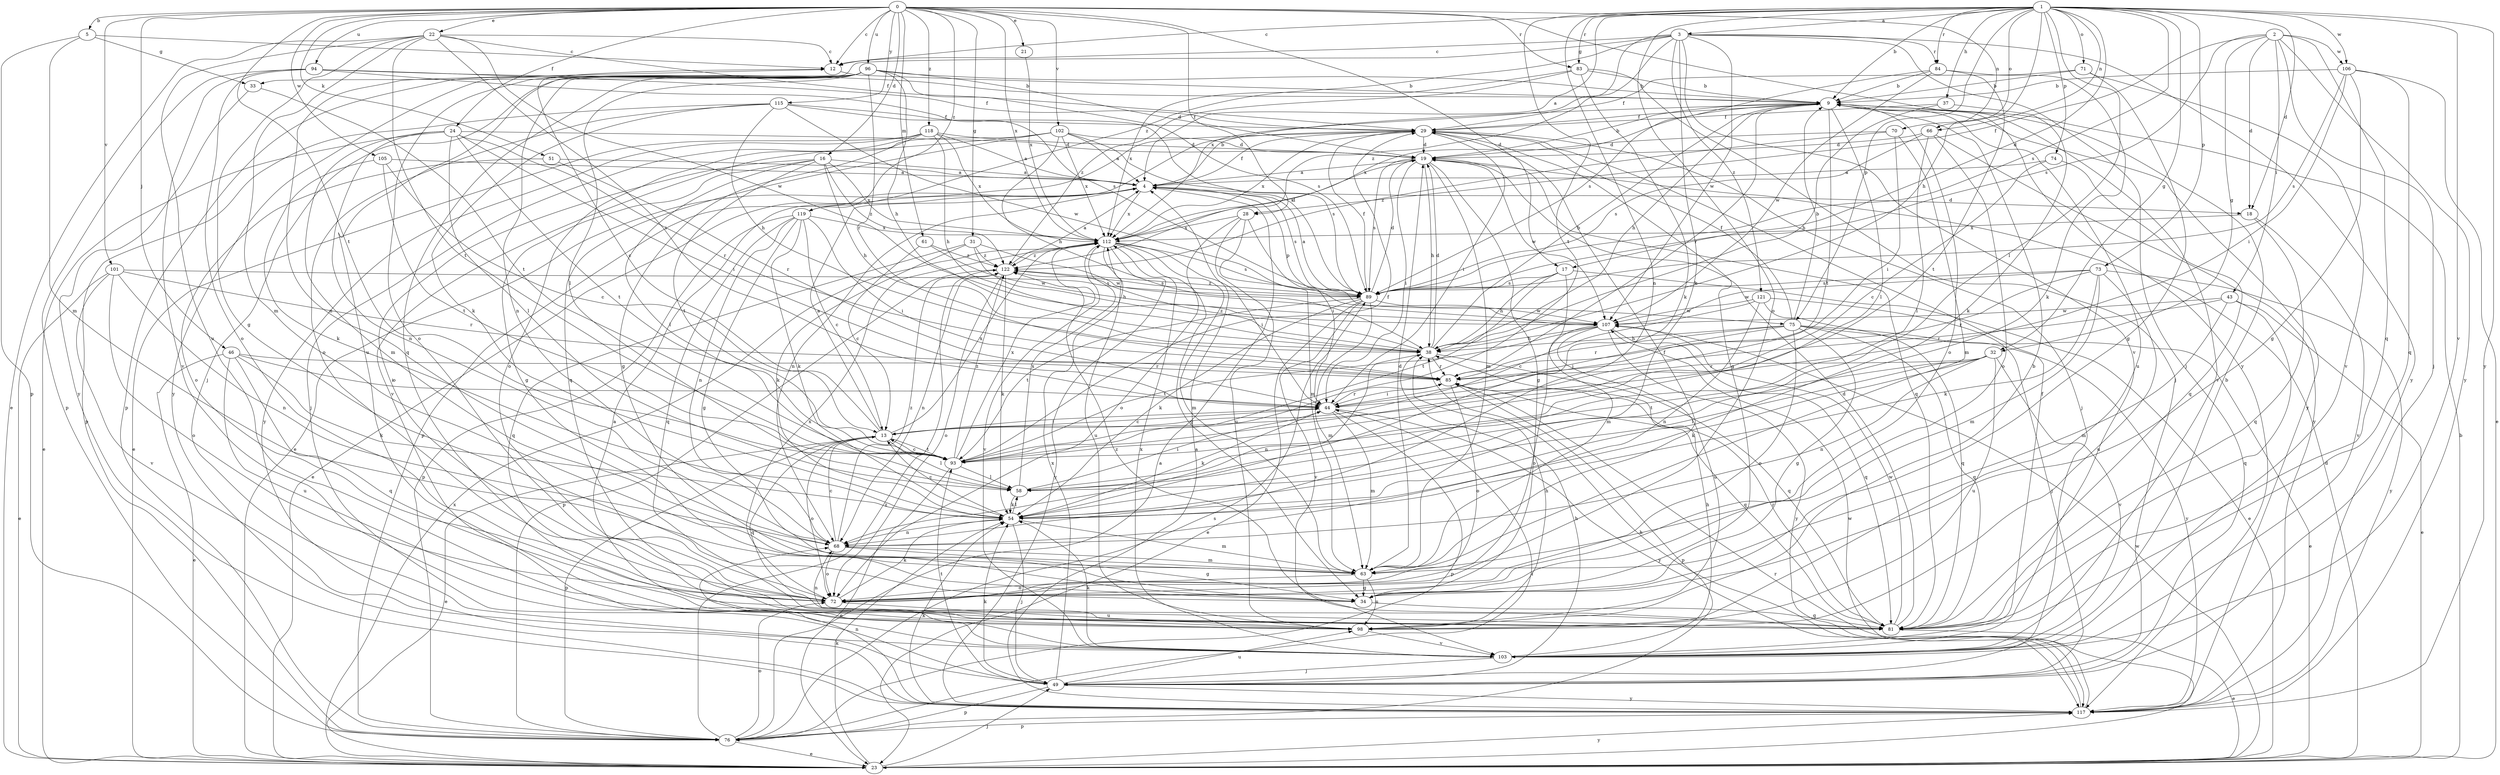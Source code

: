 strict digraph  {
0;
1;
2;
3;
4;
5;
9;
12;
13;
16;
17;
18;
19;
21;
22;
23;
24;
28;
29;
31;
32;
33;
34;
37;
38;
43;
44;
46;
49;
51;
54;
58;
61;
63;
66;
68;
70;
71;
72;
73;
74;
75;
76;
81;
83;
84;
85;
89;
93;
94;
96;
98;
101;
102;
103;
105;
106;
107;
112;
115;
117;
118;
119;
121;
122;
0 -> 5  [label=b];
0 -> 12  [label=c];
0 -> 16  [label=d];
0 -> 17  [label=d];
0 -> 21  [label=e];
0 -> 22  [label=e];
0 -> 24  [label=f];
0 -> 28  [label=f];
0 -> 31  [label=g];
0 -> 46  [label=j];
0 -> 51  [label=k];
0 -> 61  [label=m];
0 -> 66  [label=n];
0 -> 83  [label=r];
0 -> 93  [label=t];
0 -> 94  [label=u];
0 -> 96  [label=u];
0 -> 101  [label=v];
0 -> 102  [label=v];
0 -> 105  [label=w];
0 -> 112  [label=x];
0 -> 115  [label=y];
0 -> 117  [label=y];
0 -> 118  [label=z];
0 -> 119  [label=z];
1 -> 3  [label=a];
1 -> 4  [label=a];
1 -> 9  [label=b];
1 -> 12  [label=c];
1 -> 17  [label=d];
1 -> 18  [label=d];
1 -> 32  [label=g];
1 -> 37  [label=h];
1 -> 38  [label=h];
1 -> 58  [label=l];
1 -> 66  [label=n];
1 -> 68  [label=n];
1 -> 70  [label=o];
1 -> 71  [label=o];
1 -> 72  [label=o];
1 -> 73  [label=p];
1 -> 74  [label=p];
1 -> 75  [label=p];
1 -> 83  [label=r];
1 -> 84  [label=r];
1 -> 89  [label=s];
1 -> 93  [label=t];
1 -> 103  [label=v];
1 -> 106  [label=w];
1 -> 117  [label=y];
2 -> 18  [label=d];
2 -> 28  [label=f];
2 -> 32  [label=g];
2 -> 43  [label=i];
2 -> 49  [label=j];
2 -> 81  [label=q];
2 -> 89  [label=s];
2 -> 106  [label=w];
2 -> 117  [label=y];
3 -> 12  [label=c];
3 -> 33  [label=g];
3 -> 49  [label=j];
3 -> 54  [label=k];
3 -> 84  [label=r];
3 -> 103  [label=v];
3 -> 107  [label=w];
3 -> 112  [label=x];
3 -> 117  [label=y];
3 -> 119  [label=z];
3 -> 121  [label=z];
3 -> 122  [label=z];
4 -> 9  [label=b];
4 -> 18  [label=d];
4 -> 23  [label=e];
4 -> 29  [label=f];
4 -> 68  [label=n];
4 -> 75  [label=p];
4 -> 89  [label=s];
4 -> 112  [label=x];
5 -> 12  [label=c];
5 -> 33  [label=g];
5 -> 63  [label=m];
5 -> 76  [label=p];
9 -> 29  [label=f];
9 -> 38  [label=h];
9 -> 58  [label=l];
9 -> 72  [label=o];
9 -> 85  [label=r];
9 -> 93  [label=t];
9 -> 98  [label=u];
9 -> 103  [label=v];
9 -> 112  [label=x];
9 -> 117  [label=y];
12 -> 9  [label=b];
12 -> 68  [label=n];
13 -> 4  [label=a];
13 -> 12  [label=c];
13 -> 23  [label=e];
13 -> 44  [label=i];
13 -> 58  [label=l];
13 -> 72  [label=o];
13 -> 76  [label=p];
13 -> 81  [label=q];
13 -> 93  [label=t];
13 -> 112  [label=x];
16 -> 4  [label=a];
16 -> 34  [label=g];
16 -> 38  [label=h];
16 -> 58  [label=l];
16 -> 72  [label=o];
16 -> 93  [label=t];
16 -> 112  [label=x];
16 -> 122  [label=z];
17 -> 23  [label=e];
17 -> 38  [label=h];
17 -> 63  [label=m];
17 -> 89  [label=s];
17 -> 93  [label=t];
18 -> 81  [label=q];
18 -> 103  [label=v];
18 -> 112  [label=x];
19 -> 4  [label=a];
19 -> 9  [label=b];
19 -> 34  [label=g];
19 -> 38  [label=h];
19 -> 44  [label=i];
19 -> 63  [label=m];
19 -> 81  [label=q];
19 -> 89  [label=s];
19 -> 107  [label=w];
21 -> 112  [label=x];
22 -> 12  [label=c];
22 -> 23  [label=e];
22 -> 29  [label=f];
22 -> 34  [label=g];
22 -> 44  [label=i];
22 -> 63  [label=m];
22 -> 93  [label=t];
22 -> 98  [label=u];
22 -> 107  [label=w];
23 -> 9  [label=b];
23 -> 19  [label=d];
23 -> 49  [label=j];
23 -> 54  [label=k];
23 -> 85  [label=r];
23 -> 107  [label=w];
23 -> 112  [label=x];
23 -> 117  [label=y];
24 -> 19  [label=d];
24 -> 23  [label=e];
24 -> 44  [label=i];
24 -> 58  [label=l];
24 -> 63  [label=m];
24 -> 68  [label=n];
24 -> 85  [label=r];
24 -> 93  [label=t];
28 -> 44  [label=i];
28 -> 63  [label=m];
28 -> 72  [label=o];
28 -> 98  [label=u];
28 -> 112  [label=x];
29 -> 19  [label=d];
29 -> 23  [label=e];
29 -> 34  [label=g];
29 -> 44  [label=i];
29 -> 49  [label=j];
29 -> 76  [label=p];
29 -> 112  [label=x];
31 -> 38  [label=h];
31 -> 54  [label=k];
31 -> 81  [label=q];
31 -> 107  [label=w];
31 -> 122  [label=z];
32 -> 54  [label=k];
32 -> 58  [label=l];
32 -> 68  [label=n];
32 -> 85  [label=r];
32 -> 93  [label=t];
32 -> 98  [label=u];
32 -> 103  [label=v];
33 -> 93  [label=t];
33 -> 117  [label=y];
34 -> 81  [label=q];
37 -> 29  [label=f];
37 -> 38  [label=h];
37 -> 54  [label=k];
38 -> 9  [label=b];
38 -> 19  [label=d];
38 -> 68  [label=n];
38 -> 81  [label=q];
38 -> 85  [label=r];
38 -> 122  [label=z];
43 -> 23  [label=e];
43 -> 63  [label=m];
43 -> 81  [label=q];
43 -> 85  [label=r];
43 -> 107  [label=w];
44 -> 13  [label=c];
44 -> 54  [label=k];
44 -> 63  [label=m];
44 -> 76  [label=p];
44 -> 85  [label=r];
44 -> 117  [label=y];
46 -> 23  [label=e];
46 -> 44  [label=i];
46 -> 54  [label=k];
46 -> 81  [label=q];
46 -> 85  [label=r];
46 -> 98  [label=u];
49 -> 38  [label=h];
49 -> 54  [label=k];
49 -> 76  [label=p];
49 -> 93  [label=t];
49 -> 98  [label=u];
49 -> 112  [label=x];
49 -> 117  [label=y];
51 -> 4  [label=a];
51 -> 72  [label=o];
51 -> 85  [label=r];
54 -> 13  [label=c];
54 -> 49  [label=j];
54 -> 58  [label=l];
54 -> 63  [label=m];
54 -> 68  [label=n];
58 -> 44  [label=i];
58 -> 54  [label=k];
58 -> 112  [label=x];
61 -> 13  [label=c];
61 -> 107  [label=w];
61 -> 122  [label=z];
63 -> 19  [label=d];
63 -> 29  [label=f];
63 -> 34  [label=g];
63 -> 72  [label=o];
63 -> 98  [label=u];
66 -> 19  [label=d];
66 -> 58  [label=l];
66 -> 72  [label=o];
66 -> 89  [label=s];
66 -> 117  [label=y];
68 -> 13  [label=c];
68 -> 34  [label=g];
68 -> 63  [label=m];
68 -> 72  [label=o];
68 -> 122  [label=z];
70 -> 19  [label=d];
70 -> 44  [label=i];
70 -> 63  [label=m];
70 -> 122  [label=z];
71 -> 9  [label=b];
71 -> 29  [label=f];
71 -> 34  [label=g];
71 -> 103  [label=v];
72 -> 54  [label=k];
72 -> 98  [label=u];
72 -> 112  [label=x];
73 -> 54  [label=k];
73 -> 63  [label=m];
73 -> 85  [label=r];
73 -> 89  [label=s];
73 -> 98  [label=u];
73 -> 107  [label=w];
73 -> 117  [label=y];
74 -> 4  [label=a];
74 -> 13  [label=c];
74 -> 81  [label=q];
75 -> 9  [label=b];
75 -> 23  [label=e];
75 -> 29  [label=f];
75 -> 34  [label=g];
75 -> 38  [label=h];
75 -> 44  [label=i];
75 -> 72  [label=o];
75 -> 81  [label=q];
75 -> 85  [label=r];
75 -> 117  [label=y];
76 -> 4  [label=a];
76 -> 23  [label=e];
76 -> 44  [label=i];
76 -> 72  [label=o];
76 -> 89  [label=s];
76 -> 122  [label=z];
81 -> 19  [label=d];
81 -> 23  [label=e];
81 -> 85  [label=r];
81 -> 107  [label=w];
81 -> 122  [label=z];
83 -> 9  [label=b];
83 -> 49  [label=j];
83 -> 54  [label=k];
83 -> 112  [label=x];
83 -> 122  [label=z];
84 -> 9  [label=b];
84 -> 54  [label=k];
84 -> 89  [label=s];
84 -> 93  [label=t];
84 -> 107  [label=w];
85 -> 44  [label=i];
85 -> 72  [label=o];
85 -> 76  [label=p];
85 -> 81  [label=q];
89 -> 4  [label=a];
89 -> 19  [label=d];
89 -> 23  [label=e];
89 -> 29  [label=f];
89 -> 54  [label=k];
89 -> 63  [label=m];
89 -> 93  [label=t];
89 -> 103  [label=v];
89 -> 107  [label=w];
89 -> 122  [label=z];
93 -> 13  [label=c];
93 -> 23  [label=e];
93 -> 29  [label=f];
93 -> 58  [label=l];
93 -> 112  [label=x];
93 -> 122  [label=z];
94 -> 9  [label=b];
94 -> 29  [label=f];
94 -> 72  [label=o];
94 -> 76  [label=p];
94 -> 89  [label=s];
94 -> 103  [label=v];
96 -> 9  [label=b];
96 -> 19  [label=d];
96 -> 38  [label=h];
96 -> 49  [label=j];
96 -> 58  [label=l];
96 -> 68  [label=n];
96 -> 72  [label=o];
96 -> 76  [label=p];
96 -> 81  [label=q];
96 -> 85  [label=r];
96 -> 89  [label=s];
96 -> 98  [label=u];
96 -> 117  [label=y];
98 -> 9  [label=b];
98 -> 38  [label=h];
98 -> 68  [label=n];
98 -> 103  [label=v];
101 -> 23  [label=e];
101 -> 68  [label=n];
101 -> 72  [label=o];
101 -> 85  [label=r];
101 -> 89  [label=s];
101 -> 103  [label=v];
102 -> 4  [label=a];
102 -> 19  [label=d];
102 -> 38  [label=h];
102 -> 72  [label=o];
102 -> 81  [label=q];
102 -> 89  [label=s];
102 -> 103  [label=v];
102 -> 112  [label=x];
103 -> 4  [label=a];
103 -> 9  [label=b];
103 -> 29  [label=f];
103 -> 38  [label=h];
103 -> 49  [label=j];
103 -> 54  [label=k];
103 -> 112  [label=x];
105 -> 4  [label=a];
105 -> 13  [label=c];
105 -> 54  [label=k];
105 -> 93  [label=t];
106 -> 9  [label=b];
106 -> 23  [label=e];
106 -> 34  [label=g];
106 -> 44  [label=i];
106 -> 81  [label=q];
106 -> 89  [label=s];
107 -> 38  [label=h];
107 -> 72  [label=o];
107 -> 81  [label=q];
107 -> 93  [label=t];
107 -> 98  [label=u];
107 -> 117  [label=y];
112 -> 19  [label=d];
112 -> 34  [label=g];
112 -> 44  [label=i];
112 -> 63  [label=m];
112 -> 89  [label=s];
112 -> 98  [label=u];
112 -> 103  [label=v];
112 -> 117  [label=y];
112 -> 122  [label=z];
115 -> 29  [label=f];
115 -> 38  [label=h];
115 -> 54  [label=k];
115 -> 72  [label=o];
115 -> 76  [label=p];
115 -> 89  [label=s];
115 -> 107  [label=w];
117 -> 4  [label=a];
117 -> 38  [label=h];
117 -> 54  [label=k];
117 -> 68  [label=n];
117 -> 76  [label=p];
117 -> 107  [label=w];
118 -> 4  [label=a];
118 -> 19  [label=d];
118 -> 23  [label=e];
118 -> 34  [label=g];
118 -> 38  [label=h];
118 -> 49  [label=j];
118 -> 112  [label=x];
118 -> 117  [label=y];
119 -> 13  [label=c];
119 -> 34  [label=g];
119 -> 44  [label=i];
119 -> 54  [label=k];
119 -> 68  [label=n];
119 -> 76  [label=p];
119 -> 81  [label=q];
119 -> 112  [label=x];
121 -> 13  [label=c];
121 -> 49  [label=j];
121 -> 68  [label=n];
121 -> 81  [label=q];
121 -> 107  [label=w];
122 -> 4  [label=a];
122 -> 54  [label=k];
122 -> 68  [label=n];
122 -> 72  [label=o];
122 -> 76  [label=p];
122 -> 89  [label=s];
}
